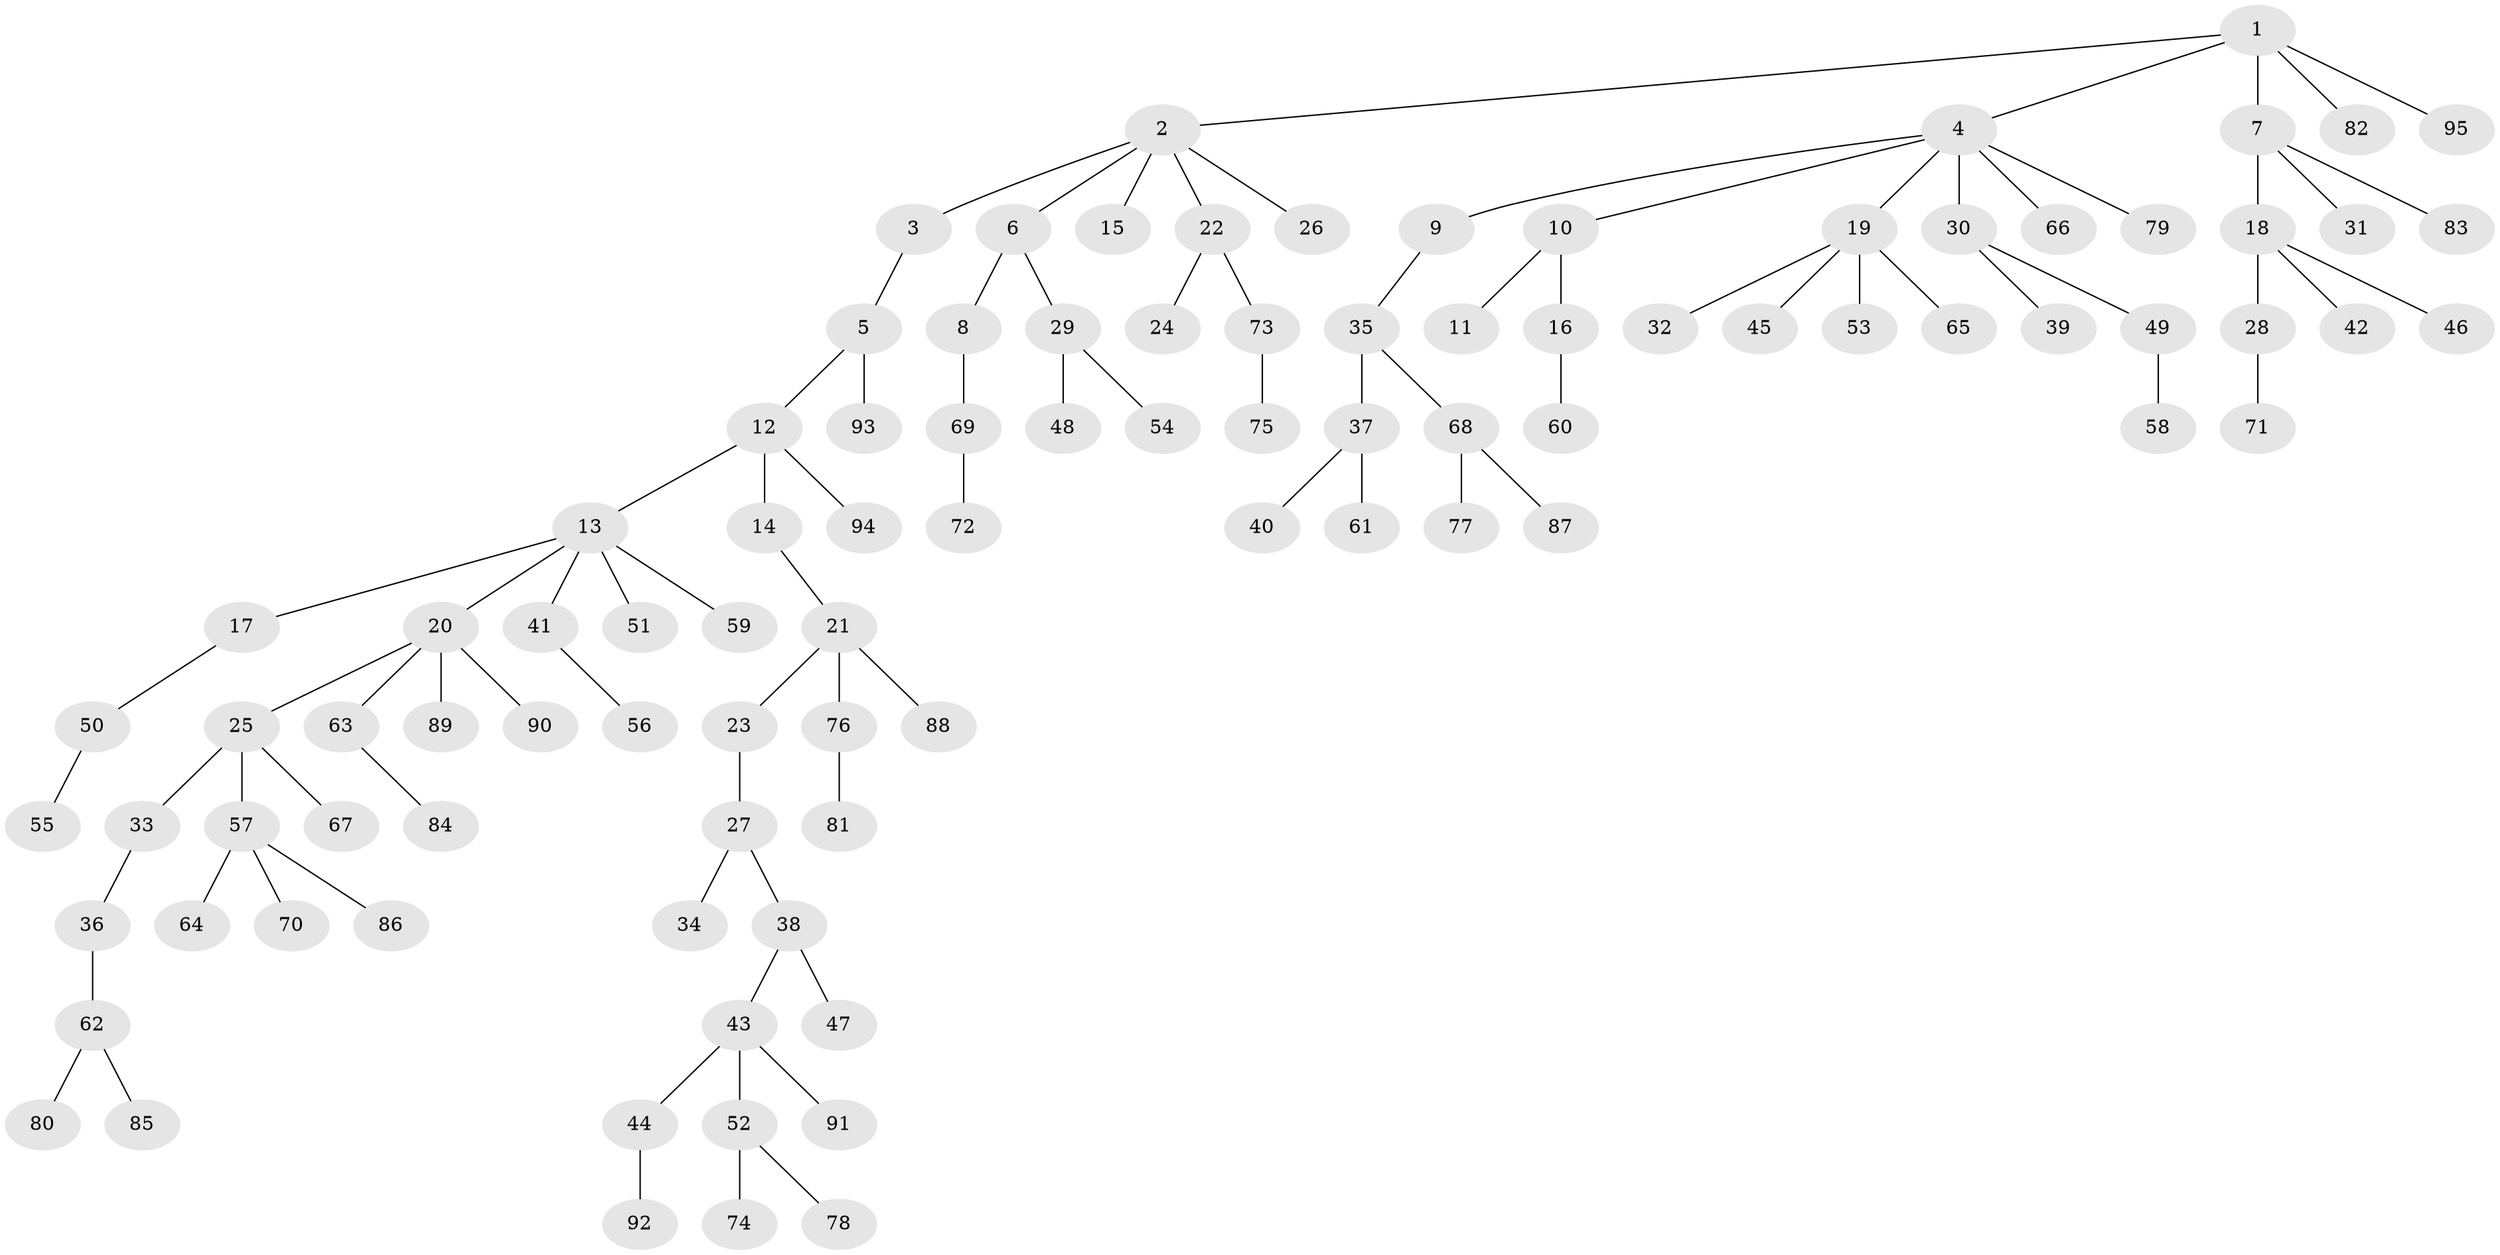 // coarse degree distribution, {4: 0.1044776119402985, 7: 0.014925373134328358, 3: 0.1044776119402985, 6: 0.014925373134328358, 2: 0.1791044776119403, 1: 0.5671641791044776, 8: 0.014925373134328358}
// Generated by graph-tools (version 1.1) at 2025/24/03/03/25 07:24:09]
// undirected, 95 vertices, 94 edges
graph export_dot {
graph [start="1"]
  node [color=gray90,style=filled];
  1;
  2;
  3;
  4;
  5;
  6;
  7;
  8;
  9;
  10;
  11;
  12;
  13;
  14;
  15;
  16;
  17;
  18;
  19;
  20;
  21;
  22;
  23;
  24;
  25;
  26;
  27;
  28;
  29;
  30;
  31;
  32;
  33;
  34;
  35;
  36;
  37;
  38;
  39;
  40;
  41;
  42;
  43;
  44;
  45;
  46;
  47;
  48;
  49;
  50;
  51;
  52;
  53;
  54;
  55;
  56;
  57;
  58;
  59;
  60;
  61;
  62;
  63;
  64;
  65;
  66;
  67;
  68;
  69;
  70;
  71;
  72;
  73;
  74;
  75;
  76;
  77;
  78;
  79;
  80;
  81;
  82;
  83;
  84;
  85;
  86;
  87;
  88;
  89;
  90;
  91;
  92;
  93;
  94;
  95;
  1 -- 2;
  1 -- 4;
  1 -- 7;
  1 -- 82;
  1 -- 95;
  2 -- 3;
  2 -- 6;
  2 -- 15;
  2 -- 22;
  2 -- 26;
  3 -- 5;
  4 -- 9;
  4 -- 10;
  4 -- 19;
  4 -- 30;
  4 -- 66;
  4 -- 79;
  5 -- 12;
  5 -- 93;
  6 -- 8;
  6 -- 29;
  7 -- 18;
  7 -- 31;
  7 -- 83;
  8 -- 69;
  9 -- 35;
  10 -- 11;
  10 -- 16;
  12 -- 13;
  12 -- 14;
  12 -- 94;
  13 -- 17;
  13 -- 20;
  13 -- 41;
  13 -- 51;
  13 -- 59;
  14 -- 21;
  16 -- 60;
  17 -- 50;
  18 -- 28;
  18 -- 42;
  18 -- 46;
  19 -- 32;
  19 -- 45;
  19 -- 53;
  19 -- 65;
  20 -- 25;
  20 -- 63;
  20 -- 89;
  20 -- 90;
  21 -- 23;
  21 -- 76;
  21 -- 88;
  22 -- 24;
  22 -- 73;
  23 -- 27;
  25 -- 33;
  25 -- 57;
  25 -- 67;
  27 -- 34;
  27 -- 38;
  28 -- 71;
  29 -- 48;
  29 -- 54;
  30 -- 39;
  30 -- 49;
  33 -- 36;
  35 -- 37;
  35 -- 68;
  36 -- 62;
  37 -- 40;
  37 -- 61;
  38 -- 43;
  38 -- 47;
  41 -- 56;
  43 -- 44;
  43 -- 52;
  43 -- 91;
  44 -- 92;
  49 -- 58;
  50 -- 55;
  52 -- 74;
  52 -- 78;
  57 -- 64;
  57 -- 70;
  57 -- 86;
  62 -- 80;
  62 -- 85;
  63 -- 84;
  68 -- 77;
  68 -- 87;
  69 -- 72;
  73 -- 75;
  76 -- 81;
}
